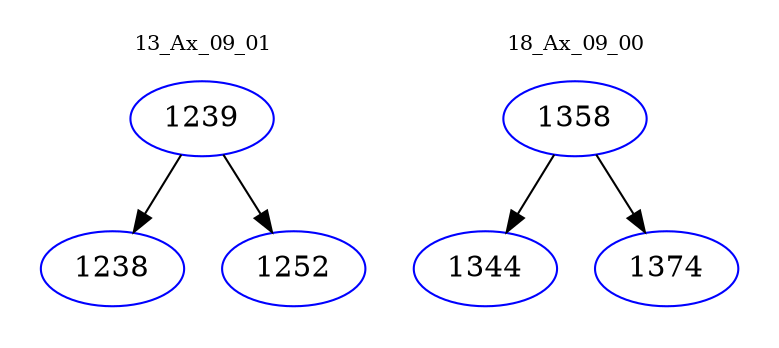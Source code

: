 digraph{
subgraph cluster_0 {
color = white
label = "13_Ax_09_01";
fontsize=10;
T0_1239 [label="1239", color="blue"]
T0_1239 -> T0_1238 [color="black"]
T0_1238 [label="1238", color="blue"]
T0_1239 -> T0_1252 [color="black"]
T0_1252 [label="1252", color="blue"]
}
subgraph cluster_1 {
color = white
label = "18_Ax_09_00";
fontsize=10;
T1_1358 [label="1358", color="blue"]
T1_1358 -> T1_1344 [color="black"]
T1_1344 [label="1344", color="blue"]
T1_1358 -> T1_1374 [color="black"]
T1_1374 [label="1374", color="blue"]
}
}
